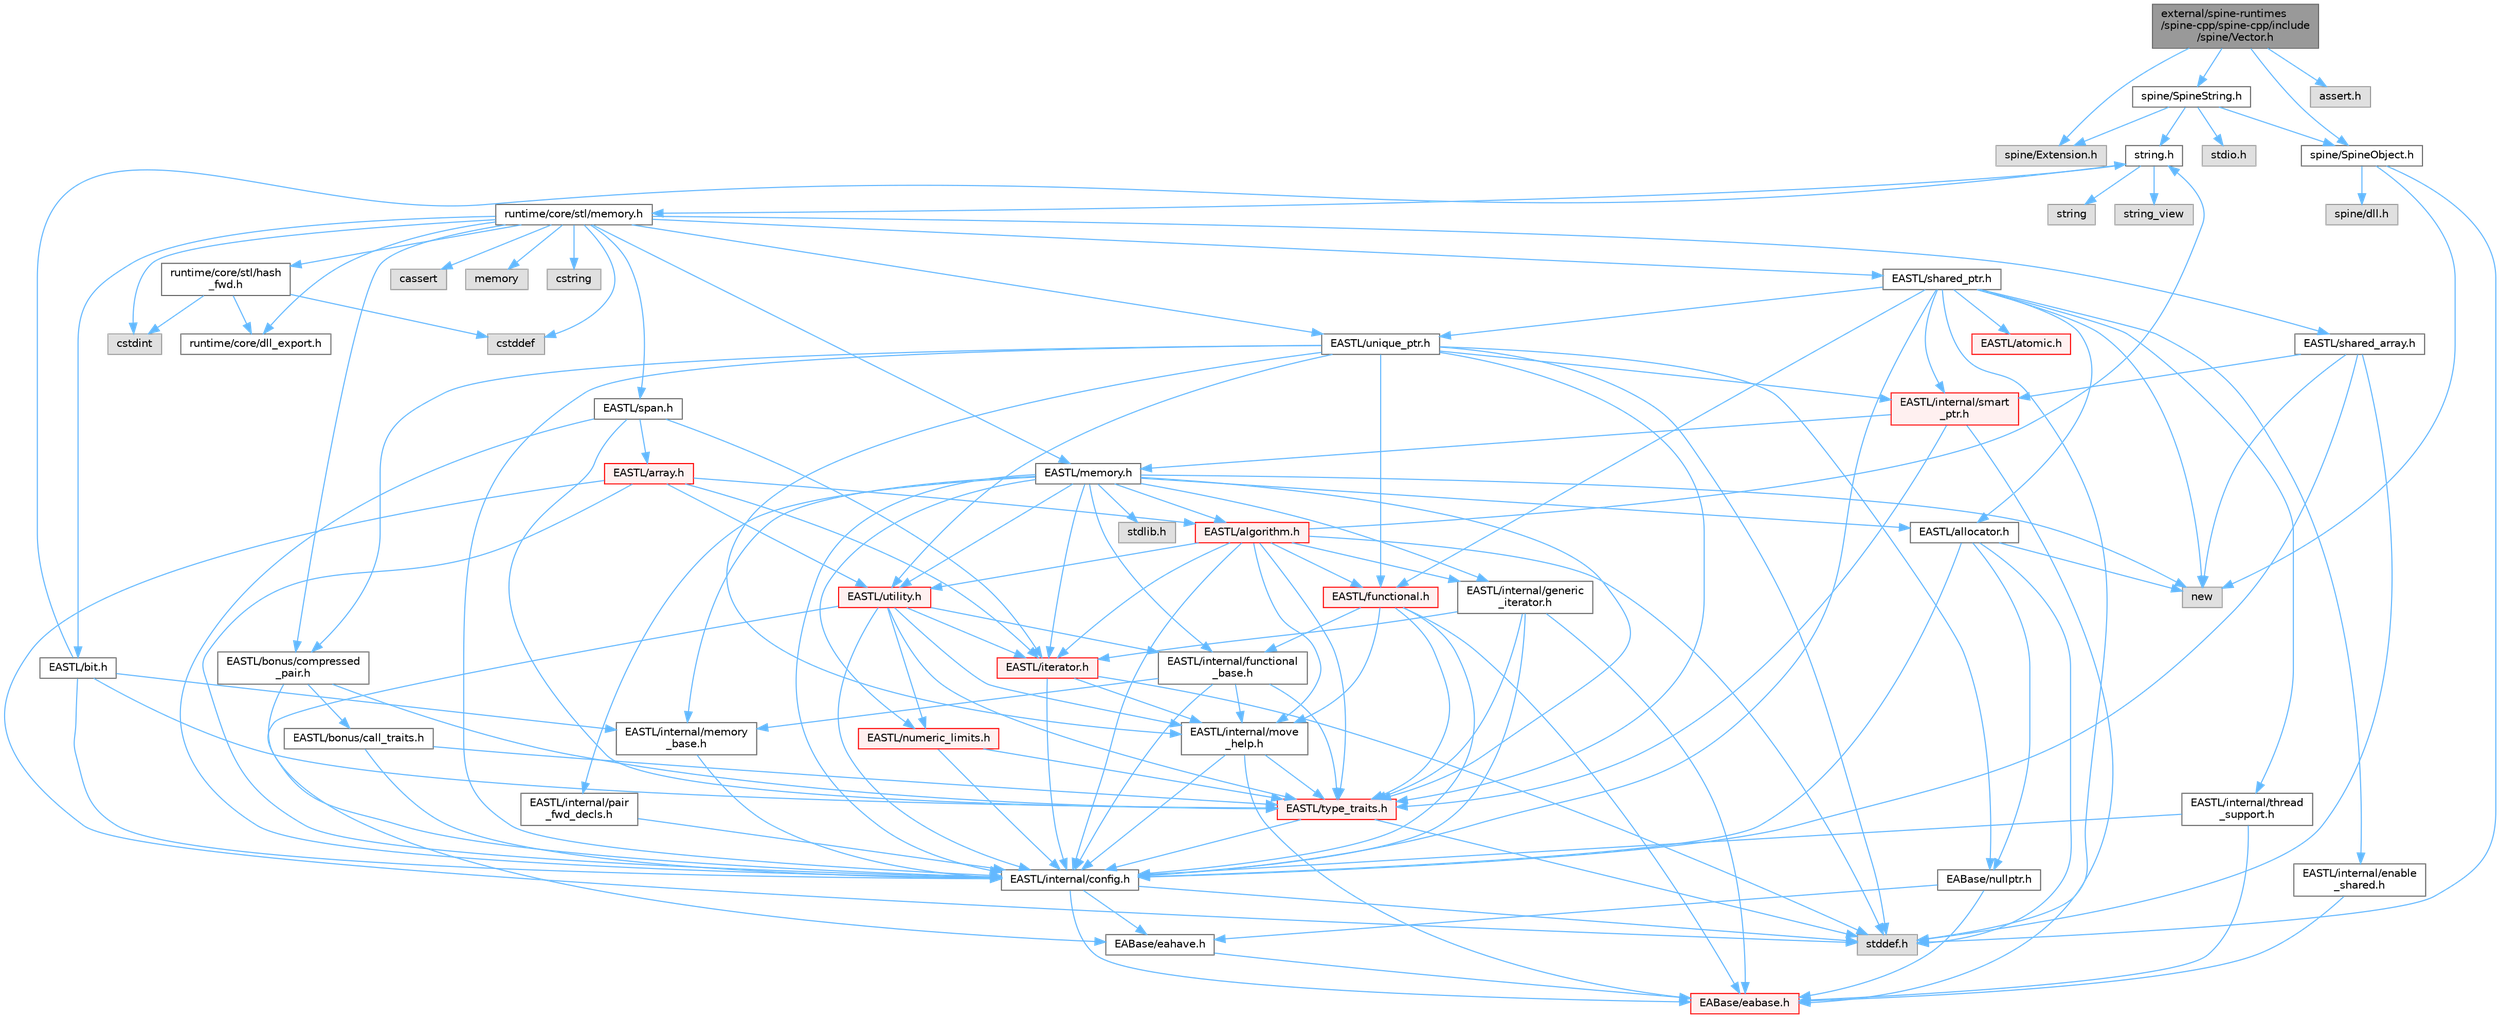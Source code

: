 digraph "external/spine-runtimes/spine-cpp/spine-cpp/include/spine/Vector.h"
{
 // LATEX_PDF_SIZE
  bgcolor="transparent";
  edge [fontname=Helvetica,fontsize=10,labelfontname=Helvetica,labelfontsize=10];
  node [fontname=Helvetica,fontsize=10,shape=box,height=0.2,width=0.4];
  Node1 [id="Node000001",label="external/spine-runtimes\l/spine-cpp/spine-cpp/include\l/spine/Vector.h",height=0.2,width=0.4,color="gray40", fillcolor="grey60", style="filled", fontcolor="black",tooltip=" "];
  Node1 -> Node2 [id="edge1_Node000001_Node000002",color="steelblue1",style="solid",tooltip=" "];
  Node2 [id="Node000002",label="spine/Extension.h",height=0.2,width=0.4,color="grey60", fillcolor="#E0E0E0", style="filled",tooltip=" "];
  Node1 -> Node3 [id="edge2_Node000001_Node000003",color="steelblue1",style="solid",tooltip=" "];
  Node3 [id="Node000003",label="spine/SpineObject.h",height=0.2,width=0.4,color="grey40", fillcolor="white", style="filled",URL="$_spine_object_8h.html",tooltip=" "];
  Node3 -> Node4 [id="edge3_Node000003_Node000004",color="steelblue1",style="solid",tooltip=" "];
  Node4 [id="Node000004",label="new",height=0.2,width=0.4,color="grey60", fillcolor="#E0E0E0", style="filled",tooltip=" "];
  Node3 -> Node5 [id="edge4_Node000003_Node000005",color="steelblue1",style="solid",tooltip=" "];
  Node5 [id="Node000005",label="stddef.h",height=0.2,width=0.4,color="grey60", fillcolor="#E0E0E0", style="filled",tooltip=" "];
  Node3 -> Node6 [id="edge5_Node000003_Node000006",color="steelblue1",style="solid",tooltip=" "];
  Node6 [id="Node000006",label="spine/dll.h",height=0.2,width=0.4,color="grey60", fillcolor="#E0E0E0", style="filled",tooltip=" "];
  Node1 -> Node7 [id="edge6_Node000001_Node000007",color="steelblue1",style="solid",tooltip=" "];
  Node7 [id="Node000007",label="spine/SpineString.h",height=0.2,width=0.4,color="grey40", fillcolor="white", style="filled",URL="$_spine_string_8h.html",tooltip=" "];
  Node7 -> Node3 [id="edge7_Node000007_Node000003",color="steelblue1",style="solid",tooltip=" "];
  Node7 -> Node2 [id="edge8_Node000007_Node000002",color="steelblue1",style="solid",tooltip=" "];
  Node7 -> Node8 [id="edge9_Node000007_Node000008",color="steelblue1",style="solid",tooltip=" "];
  Node8 [id="Node000008",label="string.h",height=0.2,width=0.4,color="grey40", fillcolor="white", style="filled",URL="$string_8h.html",tooltip=" "];
  Node8 -> Node9 [id="edge10_Node000008_Node000009",color="steelblue1",style="solid",tooltip=" "];
  Node9 [id="Node000009",label="string",height=0.2,width=0.4,color="grey60", fillcolor="#E0E0E0", style="filled",tooltip=" "];
  Node8 -> Node10 [id="edge11_Node000008_Node000010",color="steelblue1",style="solid",tooltip=" "];
  Node10 [id="Node000010",label="string_view",height=0.2,width=0.4,color="grey60", fillcolor="#E0E0E0", style="filled",tooltip=" "];
  Node8 -> Node11 [id="edge12_Node000008_Node000011",color="steelblue1",style="solid",tooltip=" "];
  Node11 [id="Node000011",label="runtime/core/stl/memory.h",height=0.2,width=0.4,color="grey40", fillcolor="white", style="filled",URL="$runtime_2core_2stl_2memory_8h.html",tooltip=" "];
  Node11 -> Node12 [id="edge13_Node000011_Node000012",color="steelblue1",style="solid",tooltip=" "];
  Node12 [id="Node000012",label="cstddef",height=0.2,width=0.4,color="grey60", fillcolor="#E0E0E0", style="filled",tooltip=" "];
  Node11 -> Node13 [id="edge14_Node000011_Node000013",color="steelblue1",style="solid",tooltip=" "];
  Node13 [id="Node000013",label="cstdint",height=0.2,width=0.4,color="grey60", fillcolor="#E0E0E0", style="filled",tooltip=" "];
  Node11 -> Node14 [id="edge15_Node000011_Node000014",color="steelblue1",style="solid",tooltip=" "];
  Node14 [id="Node000014",label="cassert",height=0.2,width=0.4,color="grey60", fillcolor="#E0E0E0", style="filled",tooltip=" "];
  Node11 -> Node15 [id="edge16_Node000011_Node000015",color="steelblue1",style="solid",tooltip=" "];
  Node15 [id="Node000015",label="memory",height=0.2,width=0.4,color="grey60", fillcolor="#E0E0E0", style="filled",tooltip=" "];
  Node11 -> Node16 [id="edge17_Node000011_Node000016",color="steelblue1",style="solid",tooltip=" "];
  Node16 [id="Node000016",label="cstring",height=0.2,width=0.4,color="grey60", fillcolor="#E0E0E0", style="filled",tooltip=" "];
  Node11 -> Node17 [id="edge18_Node000011_Node000017",color="steelblue1",style="solid",tooltip=" "];
  Node17 [id="Node000017",label="EASTL/bit.h",height=0.2,width=0.4,color="grey40", fillcolor="white", style="filled",URL="$bit_8h.html",tooltip=" "];
  Node17 -> Node18 [id="edge19_Node000017_Node000018",color="steelblue1",style="solid",tooltip=" "];
  Node18 [id="Node000018",label="EASTL/internal/config.h",height=0.2,width=0.4,color="grey40", fillcolor="white", style="filled",URL="$runtime_2_e_a_s_t_l_2include_2_e_a_s_t_l_2internal_2config_8h.html",tooltip=" "];
  Node18 -> Node19 [id="edge20_Node000018_Node000019",color="steelblue1",style="solid",tooltip=" "];
  Node19 [id="Node000019",label="EABase/eabase.h",height=0.2,width=0.4,color="red", fillcolor="#FFF0F0", style="filled",URL="$eabase_8h.html",tooltip=" "];
  Node18 -> Node25 [id="edge21_Node000018_Node000025",color="steelblue1",style="solid",tooltip=" "];
  Node25 [id="Node000025",label="EABase/eahave.h",height=0.2,width=0.4,color="grey40", fillcolor="white", style="filled",URL="$eahave_8h.html",tooltip=" "];
  Node25 -> Node19 [id="edge22_Node000025_Node000019",color="steelblue1",style="solid",tooltip=" "];
  Node18 -> Node5 [id="edge23_Node000018_Node000005",color="steelblue1",style="solid",tooltip=" "];
  Node17 -> Node26 [id="edge24_Node000017_Node000026",color="steelblue1",style="solid",tooltip=" "];
  Node26 [id="Node000026",label="EASTL/internal/memory\l_base.h",height=0.2,width=0.4,color="grey40", fillcolor="white", style="filled",URL="$memory__base_8h.html",tooltip=" "];
  Node26 -> Node18 [id="edge25_Node000026_Node000018",color="steelblue1",style="solid",tooltip=" "];
  Node17 -> Node27 [id="edge26_Node000017_Node000027",color="steelblue1",style="solid",tooltip=" "];
  Node27 [id="Node000027",label="EASTL/type_traits.h",height=0.2,width=0.4,color="red", fillcolor="#FFF0F0", style="filled",URL="$_e_a_s_t_l_2include_2_e_a_s_t_l_2type__traits_8h.html",tooltip=" "];
  Node27 -> Node18 [id="edge27_Node000027_Node000018",color="steelblue1",style="solid",tooltip=" "];
  Node27 -> Node5 [id="edge28_Node000027_Node000005",color="steelblue1",style="solid",tooltip=" "];
  Node17 -> Node8 [id="edge29_Node000017_Node000008",color="steelblue1",style="solid",tooltip=" "];
  Node11 -> Node37 [id="edge30_Node000011_Node000037",color="steelblue1",style="solid",tooltip=" "];
  Node37 [id="Node000037",label="EASTL/memory.h",height=0.2,width=0.4,color="grey40", fillcolor="white", style="filled",URL="$runtime_2_e_a_s_t_l_2include_2_e_a_s_t_l_2memory_8h.html",tooltip=" "];
  Node37 -> Node18 [id="edge31_Node000037_Node000018",color="steelblue1",style="solid",tooltip=" "];
  Node37 -> Node26 [id="edge32_Node000037_Node000026",color="steelblue1",style="solid",tooltip=" "];
  Node37 -> Node38 [id="edge33_Node000037_Node000038",color="steelblue1",style="solid",tooltip=" "];
  Node38 [id="Node000038",label="EASTL/internal/generic\l_iterator.h",height=0.2,width=0.4,color="grey40", fillcolor="white", style="filled",URL="$generic__iterator_8h.html",tooltip=" "];
  Node38 -> Node19 [id="edge34_Node000038_Node000019",color="steelblue1",style="solid",tooltip=" "];
  Node38 -> Node18 [id="edge35_Node000038_Node000018",color="steelblue1",style="solid",tooltip=" "];
  Node38 -> Node39 [id="edge36_Node000038_Node000039",color="steelblue1",style="solid",tooltip=" "];
  Node39 [id="Node000039",label="EASTL/iterator.h",height=0.2,width=0.4,color="red", fillcolor="#FFF0F0", style="filled",URL="$_e_a_s_t_l_2include_2_e_a_s_t_l_2iterator_8h.html",tooltip=" "];
  Node39 -> Node18 [id="edge37_Node000039_Node000018",color="steelblue1",style="solid",tooltip=" "];
  Node39 -> Node40 [id="edge38_Node000039_Node000040",color="steelblue1",style="solid",tooltip=" "];
  Node40 [id="Node000040",label="EASTL/internal/move\l_help.h",height=0.2,width=0.4,color="grey40", fillcolor="white", style="filled",URL="$move__help_8h.html",tooltip=" "];
  Node40 -> Node19 [id="edge39_Node000040_Node000019",color="steelblue1",style="solid",tooltip=" "];
  Node40 -> Node18 [id="edge40_Node000040_Node000018",color="steelblue1",style="solid",tooltip=" "];
  Node40 -> Node27 [id="edge41_Node000040_Node000027",color="steelblue1",style="solid",tooltip=" "];
  Node39 -> Node5 [id="edge42_Node000039_Node000005",color="steelblue1",style="solid",tooltip=" "];
  Node38 -> Node27 [id="edge43_Node000038_Node000027",color="steelblue1",style="solid",tooltip=" "];
  Node37 -> Node42 [id="edge44_Node000037_Node000042",color="steelblue1",style="solid",tooltip=" "];
  Node42 [id="Node000042",label="EASTL/internal/pair\l_fwd_decls.h",height=0.2,width=0.4,color="grey40", fillcolor="white", style="filled",URL="$pair__fwd__decls_8h.html",tooltip=" "];
  Node42 -> Node18 [id="edge45_Node000042_Node000018",color="steelblue1",style="solid",tooltip=" "];
  Node37 -> Node43 [id="edge46_Node000037_Node000043",color="steelblue1",style="solid",tooltip=" "];
  Node43 [id="Node000043",label="EASTL/internal/functional\l_base.h",height=0.2,width=0.4,color="grey40", fillcolor="white", style="filled",URL="$functional__base_8h.html",tooltip=" "];
  Node43 -> Node18 [id="edge47_Node000043_Node000018",color="steelblue1",style="solid",tooltip=" "];
  Node43 -> Node26 [id="edge48_Node000043_Node000026",color="steelblue1",style="solid",tooltip=" "];
  Node43 -> Node40 [id="edge49_Node000043_Node000040",color="steelblue1",style="solid",tooltip=" "];
  Node43 -> Node27 [id="edge50_Node000043_Node000027",color="steelblue1",style="solid",tooltip=" "];
  Node37 -> Node44 [id="edge51_Node000037_Node000044",color="steelblue1",style="solid",tooltip=" "];
  Node44 [id="Node000044",label="EASTL/algorithm.h",height=0.2,width=0.4,color="red", fillcolor="#FFF0F0", style="filled",URL="$_e_a_s_t_l_2include_2_e_a_s_t_l_2algorithm_8h.html",tooltip=" "];
  Node44 -> Node18 [id="edge52_Node000044_Node000018",color="steelblue1",style="solid",tooltip=" "];
  Node44 -> Node27 [id="edge53_Node000044_Node000027",color="steelblue1",style="solid",tooltip=" "];
  Node44 -> Node40 [id="edge54_Node000044_Node000040",color="steelblue1",style="solid",tooltip=" "];
  Node44 -> Node39 [id="edge55_Node000044_Node000039",color="steelblue1",style="solid",tooltip=" "];
  Node44 -> Node47 [id="edge56_Node000044_Node000047",color="steelblue1",style="solid",tooltip=" "];
  Node47 [id="Node000047",label="EASTL/functional.h",height=0.2,width=0.4,color="red", fillcolor="#FFF0F0", style="filled",URL="$_e_a_s_t_l_2include_2_e_a_s_t_l_2functional_8h.html",tooltip=" "];
  Node47 -> Node19 [id="edge57_Node000047_Node000019",color="steelblue1",style="solid",tooltip=" "];
  Node47 -> Node18 [id="edge58_Node000047_Node000018",color="steelblue1",style="solid",tooltip=" "];
  Node47 -> Node40 [id="edge59_Node000047_Node000040",color="steelblue1",style="solid",tooltip=" "];
  Node47 -> Node27 [id="edge60_Node000047_Node000027",color="steelblue1",style="solid",tooltip=" "];
  Node47 -> Node43 [id="edge61_Node000047_Node000043",color="steelblue1",style="solid",tooltip=" "];
  Node44 -> Node53 [id="edge62_Node000044_Node000053",color="steelblue1",style="solid",tooltip=" "];
  Node53 [id="Node000053",label="EASTL/utility.h",height=0.2,width=0.4,color="red", fillcolor="#FFF0F0", style="filled",URL="$runtime_2_e_a_s_t_l_2include_2_e_a_s_t_l_2utility_8h.html",tooltip=" "];
  Node53 -> Node18 [id="edge63_Node000053_Node000018",color="steelblue1",style="solid",tooltip=" "];
  Node53 -> Node27 [id="edge64_Node000053_Node000027",color="steelblue1",style="solid",tooltip=" "];
  Node53 -> Node39 [id="edge65_Node000053_Node000039",color="steelblue1",style="solid",tooltip=" "];
  Node53 -> Node54 [id="edge66_Node000053_Node000054",color="steelblue1",style="solid",tooltip=" "];
  Node54 [id="Node000054",label="EASTL/numeric_limits.h",height=0.2,width=0.4,color="red", fillcolor="#FFF0F0", style="filled",URL="$numeric__limits_8h.html",tooltip=" "];
  Node54 -> Node18 [id="edge67_Node000054_Node000018",color="steelblue1",style="solid",tooltip=" "];
  Node54 -> Node27 [id="edge68_Node000054_Node000027",color="steelblue1",style="solid",tooltip=" "];
  Node53 -> Node43 [id="edge69_Node000053_Node000043",color="steelblue1",style="solid",tooltip=" "];
  Node53 -> Node40 [id="edge70_Node000053_Node000040",color="steelblue1",style="solid",tooltip=" "];
  Node53 -> Node25 [id="edge71_Node000053_Node000025",color="steelblue1",style="solid",tooltip=" "];
  Node44 -> Node38 [id="edge72_Node000044_Node000038",color="steelblue1",style="solid",tooltip=" "];
  Node44 -> Node5 [id="edge73_Node000044_Node000005",color="steelblue1",style="solid",tooltip=" "];
  Node44 -> Node8 [id="edge74_Node000044_Node000008",color="steelblue1",style="solid",tooltip=" "];
  Node37 -> Node27 [id="edge75_Node000037_Node000027",color="steelblue1",style="solid",tooltip=" "];
  Node37 -> Node51 [id="edge76_Node000037_Node000051",color="steelblue1",style="solid",tooltip=" "];
  Node51 [id="Node000051",label="EASTL/allocator.h",height=0.2,width=0.4,color="grey40", fillcolor="white", style="filled",URL="$runtime_2_e_a_s_t_l_2include_2_e_a_s_t_l_2allocator_8h.html",tooltip=" "];
  Node51 -> Node18 [id="edge77_Node000051_Node000018",color="steelblue1",style="solid",tooltip=" "];
  Node51 -> Node29 [id="edge78_Node000051_Node000029",color="steelblue1",style="solid",tooltip=" "];
  Node29 [id="Node000029",label="EABase/nullptr.h",height=0.2,width=0.4,color="grey40", fillcolor="white", style="filled",URL="$nullptr_8h.html",tooltip=" "];
  Node29 -> Node19 [id="edge79_Node000029_Node000019",color="steelblue1",style="solid",tooltip=" "];
  Node29 -> Node25 [id="edge80_Node000029_Node000025",color="steelblue1",style="solid",tooltip=" "];
  Node51 -> Node5 [id="edge81_Node000051_Node000005",color="steelblue1",style="solid",tooltip=" "];
  Node51 -> Node4 [id="edge82_Node000051_Node000004",color="steelblue1",style="solid",tooltip=" "];
  Node37 -> Node39 [id="edge83_Node000037_Node000039",color="steelblue1",style="solid",tooltip=" "];
  Node37 -> Node53 [id="edge84_Node000037_Node000053",color="steelblue1",style="solid",tooltip=" "];
  Node37 -> Node54 [id="edge85_Node000037_Node000054",color="steelblue1",style="solid",tooltip=" "];
  Node37 -> Node63 [id="edge86_Node000037_Node000063",color="steelblue1",style="solid",tooltip=" "];
  Node63 [id="Node000063",label="stdlib.h",height=0.2,width=0.4,color="grey60", fillcolor="#E0E0E0", style="filled",tooltip=" "];
  Node37 -> Node4 [id="edge87_Node000037_Node000004",color="steelblue1",style="solid",tooltip=" "];
  Node11 -> Node64 [id="edge88_Node000011_Node000064",color="steelblue1",style="solid",tooltip=" "];
  Node64 [id="Node000064",label="EASTL/shared_array.h",height=0.2,width=0.4,color="grey40", fillcolor="white", style="filled",URL="$shared__array_8h.html",tooltip=" "];
  Node64 -> Node18 [id="edge89_Node000064_Node000018",color="steelblue1",style="solid",tooltip=" "];
  Node64 -> Node65 [id="edge90_Node000064_Node000065",color="steelblue1",style="solid",tooltip=" "];
  Node65 [id="Node000065",label="EASTL/internal/smart\l_ptr.h",height=0.2,width=0.4,color="red", fillcolor="#FFF0F0", style="filled",URL="$smart__ptr_8h.html",tooltip=" "];
  Node65 -> Node19 [id="edge91_Node000065_Node000019",color="steelblue1",style="solid",tooltip=" "];
  Node65 -> Node37 [id="edge92_Node000065_Node000037",color="steelblue1",style="solid",tooltip=" "];
  Node65 -> Node27 [id="edge93_Node000065_Node000027",color="steelblue1",style="solid",tooltip=" "];
  Node64 -> Node4 [id="edge94_Node000064_Node000004",color="steelblue1",style="solid",tooltip=" "];
  Node64 -> Node5 [id="edge95_Node000064_Node000005",color="steelblue1",style="solid",tooltip=" "];
  Node11 -> Node67 [id="edge96_Node000011_Node000067",color="steelblue1",style="solid",tooltip=" "];
  Node67 [id="Node000067",label="EASTL/unique_ptr.h",height=0.2,width=0.4,color="grey40", fillcolor="white", style="filled",URL="$unique__ptr_8h.html",tooltip=" "];
  Node67 -> Node29 [id="edge97_Node000067_Node000029",color="steelblue1",style="solid",tooltip=" "];
  Node67 -> Node68 [id="edge98_Node000067_Node000068",color="steelblue1",style="solid",tooltip=" "];
  Node68 [id="Node000068",label="EASTL/bonus/compressed\l_pair.h",height=0.2,width=0.4,color="grey40", fillcolor="white", style="filled",URL="$compressed__pair_8h.html",tooltip=" "];
  Node68 -> Node18 [id="edge99_Node000068_Node000018",color="steelblue1",style="solid",tooltip=" "];
  Node68 -> Node27 [id="edge100_Node000068_Node000027",color="steelblue1",style="solid",tooltip=" "];
  Node68 -> Node69 [id="edge101_Node000068_Node000069",color="steelblue1",style="solid",tooltip=" "];
  Node69 [id="Node000069",label="EASTL/bonus/call_traits.h",height=0.2,width=0.4,color="grey40", fillcolor="white", style="filled",URL="$call__traits_8h.html",tooltip=" "];
  Node69 -> Node18 [id="edge102_Node000069_Node000018",color="steelblue1",style="solid",tooltip=" "];
  Node69 -> Node27 [id="edge103_Node000069_Node000027",color="steelblue1",style="solid",tooltip=" "];
  Node67 -> Node47 [id="edge104_Node000067_Node000047",color="steelblue1",style="solid",tooltip=" "];
  Node67 -> Node18 [id="edge105_Node000067_Node000018",color="steelblue1",style="solid",tooltip=" "];
  Node67 -> Node40 [id="edge106_Node000067_Node000040",color="steelblue1",style="solid",tooltip=" "];
  Node67 -> Node65 [id="edge107_Node000067_Node000065",color="steelblue1",style="solid",tooltip=" "];
  Node67 -> Node27 [id="edge108_Node000067_Node000027",color="steelblue1",style="solid",tooltip=" "];
  Node67 -> Node53 [id="edge109_Node000067_Node000053",color="steelblue1",style="solid",tooltip=" "];
  Node67 -> Node5 [id="edge110_Node000067_Node000005",color="steelblue1",style="solid",tooltip=" "];
  Node11 -> Node70 [id="edge111_Node000011_Node000070",color="steelblue1",style="solid",tooltip=" "];
  Node70 [id="Node000070",label="EASTL/shared_ptr.h",height=0.2,width=0.4,color="grey40", fillcolor="white", style="filled",URL="$shared__ptr_8h.html",tooltip=" "];
  Node70 -> Node18 [id="edge112_Node000070_Node000018",color="steelblue1",style="solid",tooltip=" "];
  Node70 -> Node65 [id="edge113_Node000070_Node000065",color="steelblue1",style="solid",tooltip=" "];
  Node70 -> Node71 [id="edge114_Node000070_Node000071",color="steelblue1",style="solid",tooltip=" "];
  Node71 [id="Node000071",label="EASTL/internal/thread\l_support.h",height=0.2,width=0.4,color="grey40", fillcolor="white", style="filled",URL="$thread__support_8h.html",tooltip=" "];
  Node71 -> Node19 [id="edge115_Node000071_Node000019",color="steelblue1",style="solid",tooltip=" "];
  Node71 -> Node18 [id="edge116_Node000071_Node000018",color="steelblue1",style="solid",tooltip=" "];
  Node70 -> Node67 [id="edge117_Node000070_Node000067",color="steelblue1",style="solid",tooltip=" "];
  Node70 -> Node47 [id="edge118_Node000070_Node000047",color="steelblue1",style="solid",tooltip=" "];
  Node70 -> Node51 [id="edge119_Node000070_Node000051",color="steelblue1",style="solid",tooltip=" "];
  Node70 -> Node72 [id="edge120_Node000070_Node000072",color="steelblue1",style="solid",tooltip=" "];
  Node72 [id="Node000072",label="EASTL/atomic.h",height=0.2,width=0.4,color="red", fillcolor="#FFF0F0", style="filled",URL="$runtime_2_e_a_s_t_l_2include_2_e_a_s_t_l_2atomic_8h.html",tooltip=" "];
  Node70 -> Node4 [id="edge121_Node000070_Node000004",color="steelblue1",style="solid",tooltip=" "];
  Node70 -> Node5 [id="edge122_Node000070_Node000005",color="steelblue1",style="solid",tooltip=" "];
  Node70 -> Node149 [id="edge123_Node000070_Node000149",color="steelblue1",style="solid",tooltip=" "];
  Node149 [id="Node000149",label="EASTL/internal/enable\l_shared.h",height=0.2,width=0.4,color="grey40", fillcolor="white", style="filled",URL="$enable__shared_8h.html",tooltip=" "];
  Node149 -> Node19 [id="edge124_Node000149_Node000019",color="steelblue1",style="solid",tooltip=" "];
  Node11 -> Node150 [id="edge125_Node000011_Node000150",color="steelblue1",style="solid",tooltip=" "];
  Node150 [id="Node000150",label="EASTL/span.h",height=0.2,width=0.4,color="grey40", fillcolor="white", style="filled",URL="$span_8h.html",tooltip=" "];
  Node150 -> Node18 [id="edge126_Node000150_Node000018",color="steelblue1",style="solid",tooltip=" "];
  Node150 -> Node27 [id="edge127_Node000150_Node000027",color="steelblue1",style="solid",tooltip=" "];
  Node150 -> Node39 [id="edge128_Node000150_Node000039",color="steelblue1",style="solid",tooltip=" "];
  Node150 -> Node151 [id="edge129_Node000150_Node000151",color="steelblue1",style="solid",tooltip=" "];
  Node151 [id="Node000151",label="EASTL/array.h",height=0.2,width=0.4,color="red", fillcolor="#FFF0F0", style="filled",URL="$runtime_2_e_a_s_t_l_2include_2_e_a_s_t_l_2array_8h.html",tooltip=" "];
  Node151 -> Node18 [id="edge130_Node000151_Node000018",color="steelblue1",style="solid",tooltip=" "];
  Node151 -> Node39 [id="edge131_Node000151_Node000039",color="steelblue1",style="solid",tooltip=" "];
  Node151 -> Node44 [id="edge132_Node000151_Node000044",color="steelblue1",style="solid",tooltip=" "];
  Node151 -> Node53 [id="edge133_Node000151_Node000053",color="steelblue1",style="solid",tooltip=" "];
  Node151 -> Node5 [id="edge134_Node000151_Node000005",color="steelblue1",style="solid",tooltip=" "];
  Node11 -> Node68 [id="edge135_Node000011_Node000068",color="steelblue1",style="solid",tooltip=" "];
  Node11 -> Node153 [id="edge136_Node000011_Node000153",color="steelblue1",style="solid",tooltip=" "];
  Node153 [id="Node000153",label="runtime/core/dll_export.h",height=0.2,width=0.4,color="grey40", fillcolor="white", style="filled",URL="$dll__export_8h.html",tooltip=" "];
  Node11 -> Node154 [id="edge137_Node000011_Node000154",color="steelblue1",style="solid",tooltip=" "];
  Node154 [id="Node000154",label="runtime/core/stl/hash\l_fwd.h",height=0.2,width=0.4,color="grey40", fillcolor="white", style="filled",URL="$hash__fwd_8h.html",tooltip=" "];
  Node154 -> Node12 [id="edge138_Node000154_Node000012",color="steelblue1",style="solid",tooltip=" "];
  Node154 -> Node13 [id="edge139_Node000154_Node000013",color="steelblue1",style="solid",tooltip=" "];
  Node154 -> Node153 [id="edge140_Node000154_Node000153",color="steelblue1",style="solid",tooltip=" "];
  Node7 -> Node155 [id="edge141_Node000007_Node000155",color="steelblue1",style="solid",tooltip=" "];
  Node155 [id="Node000155",label="stdio.h",height=0.2,width=0.4,color="grey60", fillcolor="#E0E0E0", style="filled",tooltip=" "];
  Node1 -> Node156 [id="edge142_Node000001_Node000156",color="steelblue1",style="solid",tooltip=" "];
  Node156 [id="Node000156",label="assert.h",height=0.2,width=0.4,color="grey60", fillcolor="#E0E0E0", style="filled",tooltip=" "];
}
